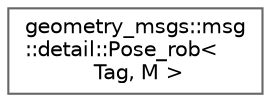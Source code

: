 digraph "类继承关系图"
{
 // INTERACTIVE_SVG=YES
 // LATEX_PDF_SIZE
  bgcolor="transparent";
  edge [fontname=Helvetica,fontsize=10,labelfontname=Helvetica,labelfontsize=10];
  node [fontname=Helvetica,fontsize=10,shape=box,height=0.2,width=0.4];
  rankdir="LR";
  Node0 [id="Node000000",label="geometry_msgs::msg\l::detail::Pose_rob\<\l Tag, M \>",height=0.2,width=0.4,color="grey40", fillcolor="white", style="filled",URL="$dd/d7c/structgeometry__msgs_1_1msg_1_1detail_1_1Pose__rob.html",tooltip=" "];
}

